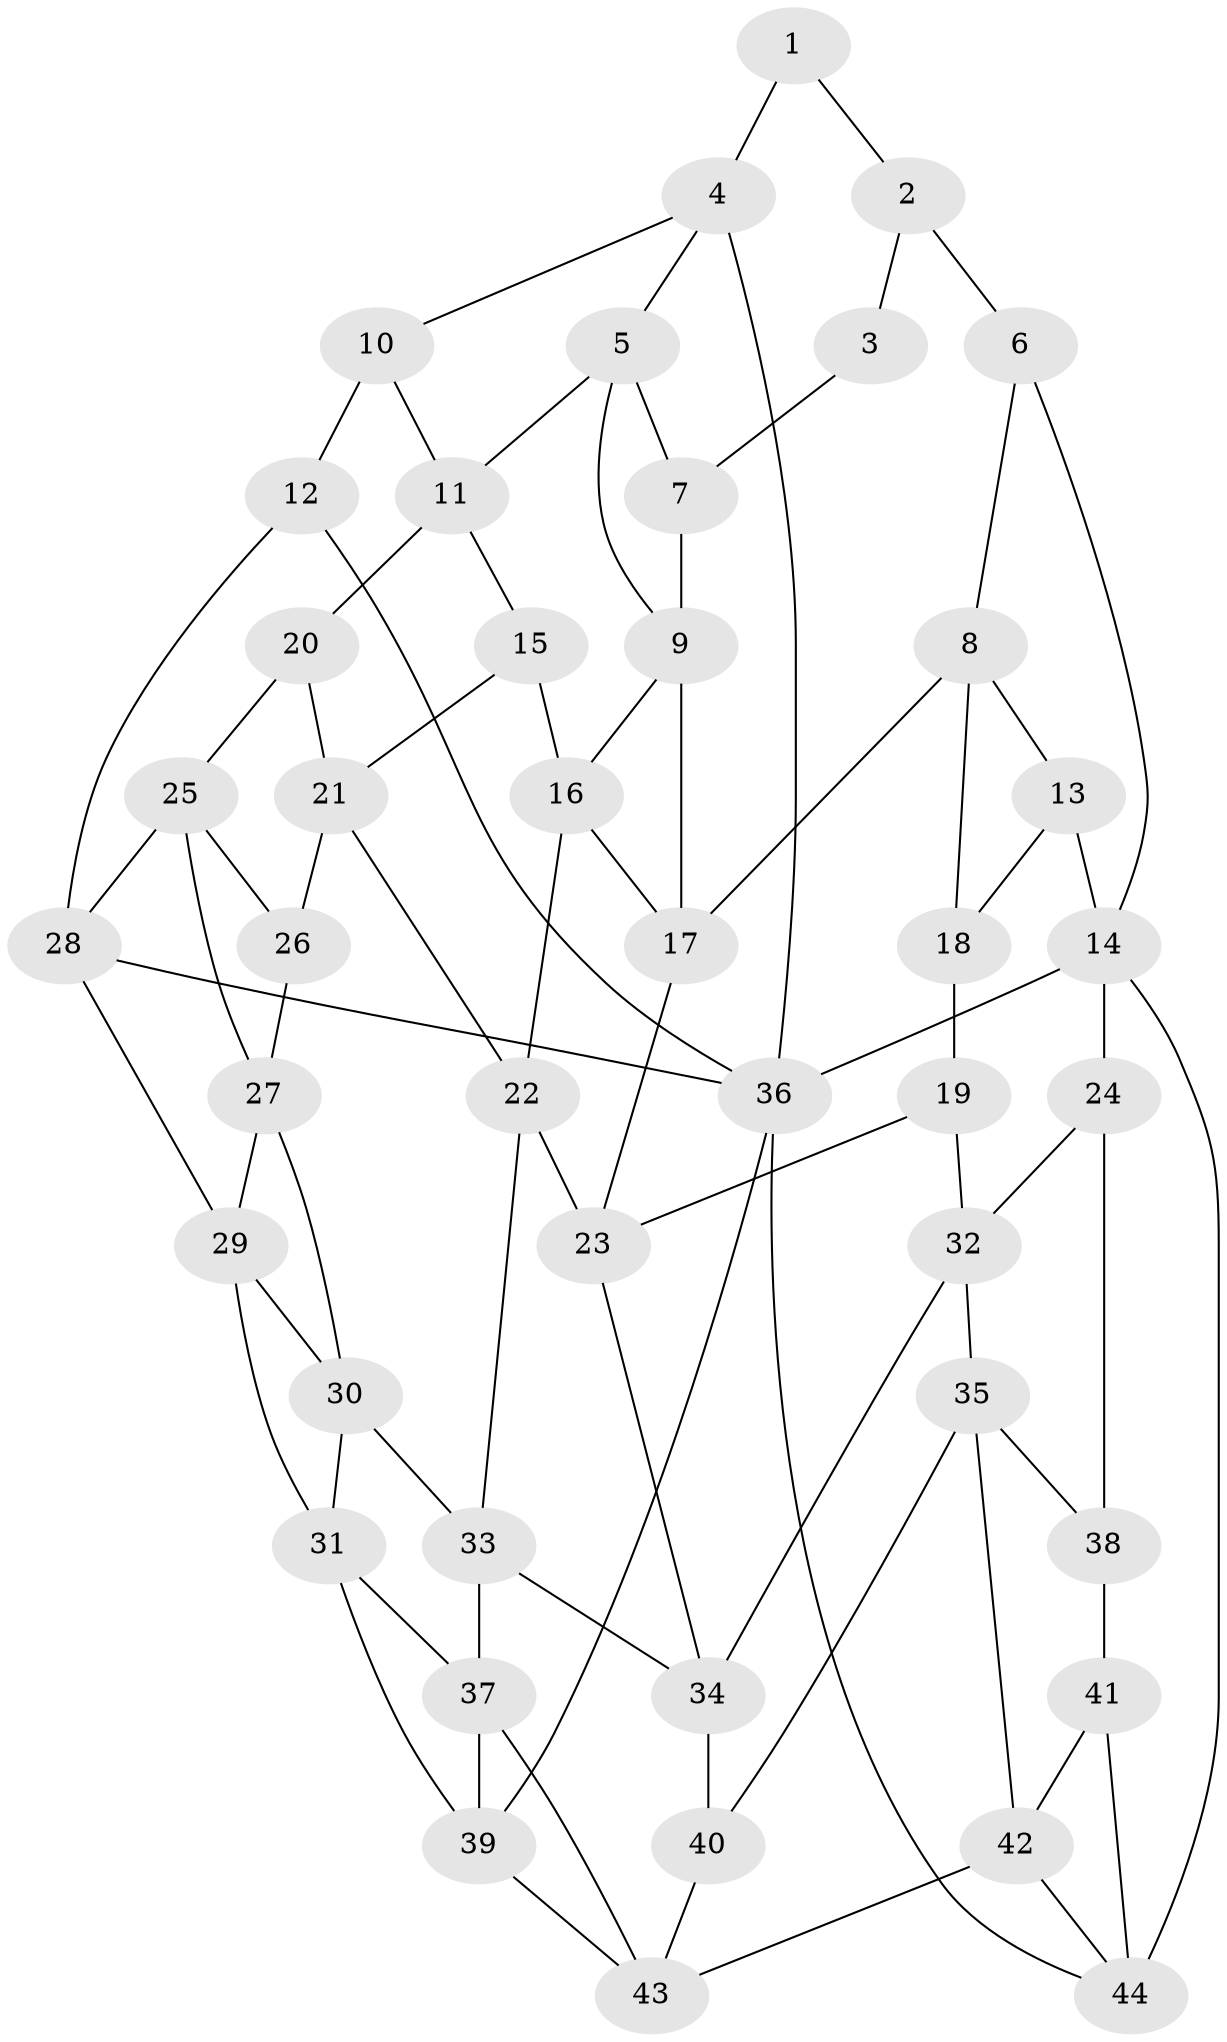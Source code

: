 // original degree distribution, {3: 0.03571428571428571, 4: 0.2261904761904762, 5: 0.5119047619047619, 6: 0.2261904761904762}
// Generated by graph-tools (version 1.1) at 2025/51/03/09/25 03:51:06]
// undirected, 44 vertices, 80 edges
graph export_dot {
graph [start="1"]
  node [color=gray90,style=filled];
  1;
  2;
  3;
  4;
  5;
  6;
  7;
  8;
  9;
  10;
  11;
  12;
  13;
  14;
  15;
  16;
  17;
  18;
  19;
  20;
  21;
  22;
  23;
  24;
  25;
  26;
  27;
  28;
  29;
  30;
  31;
  32;
  33;
  34;
  35;
  36;
  37;
  38;
  39;
  40;
  41;
  42;
  43;
  44;
  1 -- 2 [weight=1.0];
  1 -- 4 [weight=1.0];
  2 -- 3 [weight=1.0];
  2 -- 6 [weight=2.0];
  3 -- 7 [weight=2.0];
  4 -- 5 [weight=1.0];
  4 -- 10 [weight=1.0];
  4 -- 36 [weight=1.0];
  5 -- 7 [weight=1.0];
  5 -- 9 [weight=1.0];
  5 -- 11 [weight=1.0];
  6 -- 8 [weight=1.0];
  6 -- 14 [weight=1.0];
  7 -- 9 [weight=1.0];
  8 -- 13 [weight=1.0];
  8 -- 17 [weight=1.0];
  8 -- 18 [weight=1.0];
  9 -- 16 [weight=1.0];
  9 -- 17 [weight=1.0];
  10 -- 11 [weight=1.0];
  10 -- 12 [weight=2.0];
  11 -- 15 [weight=1.0];
  11 -- 20 [weight=1.0];
  12 -- 28 [weight=1.0];
  12 -- 36 [weight=1.0];
  13 -- 14 [weight=1.0];
  13 -- 18 [weight=1.0];
  14 -- 24 [weight=1.0];
  14 -- 36 [weight=1.0];
  14 -- 44 [weight=1.0];
  15 -- 16 [weight=1.0];
  15 -- 21 [weight=1.0];
  16 -- 17 [weight=1.0];
  16 -- 22 [weight=1.0];
  17 -- 23 [weight=1.0];
  18 -- 19 [weight=2.0];
  19 -- 23 [weight=1.0];
  19 -- 32 [weight=1.0];
  20 -- 21 [weight=1.0];
  20 -- 25 [weight=1.0];
  21 -- 22 [weight=1.0];
  21 -- 26 [weight=1.0];
  22 -- 23 [weight=1.0];
  22 -- 33 [weight=1.0];
  23 -- 34 [weight=1.0];
  24 -- 32 [weight=1.0];
  24 -- 38 [weight=2.0];
  25 -- 26 [weight=1.0];
  25 -- 27 [weight=1.0];
  25 -- 28 [weight=1.0];
  26 -- 27 [weight=1.0];
  27 -- 29 [weight=1.0];
  27 -- 30 [weight=1.0];
  28 -- 29 [weight=1.0];
  28 -- 36 [weight=1.0];
  29 -- 30 [weight=1.0];
  29 -- 31 [weight=1.0];
  30 -- 31 [weight=1.0];
  30 -- 33 [weight=1.0];
  31 -- 37 [weight=1.0];
  31 -- 39 [weight=1.0];
  32 -- 34 [weight=1.0];
  32 -- 35 [weight=1.0];
  33 -- 34 [weight=1.0];
  33 -- 37 [weight=1.0];
  34 -- 40 [weight=1.0];
  35 -- 38 [weight=1.0];
  35 -- 40 [weight=1.0];
  35 -- 42 [weight=1.0];
  36 -- 39 [weight=1.0];
  36 -- 44 [weight=1.0];
  37 -- 39 [weight=1.0];
  37 -- 43 [weight=1.0];
  38 -- 41 [weight=1.0];
  39 -- 43 [weight=1.0];
  40 -- 43 [weight=1.0];
  41 -- 42 [weight=1.0];
  41 -- 44 [weight=2.0];
  42 -- 43 [weight=1.0];
  42 -- 44 [weight=1.0];
}
